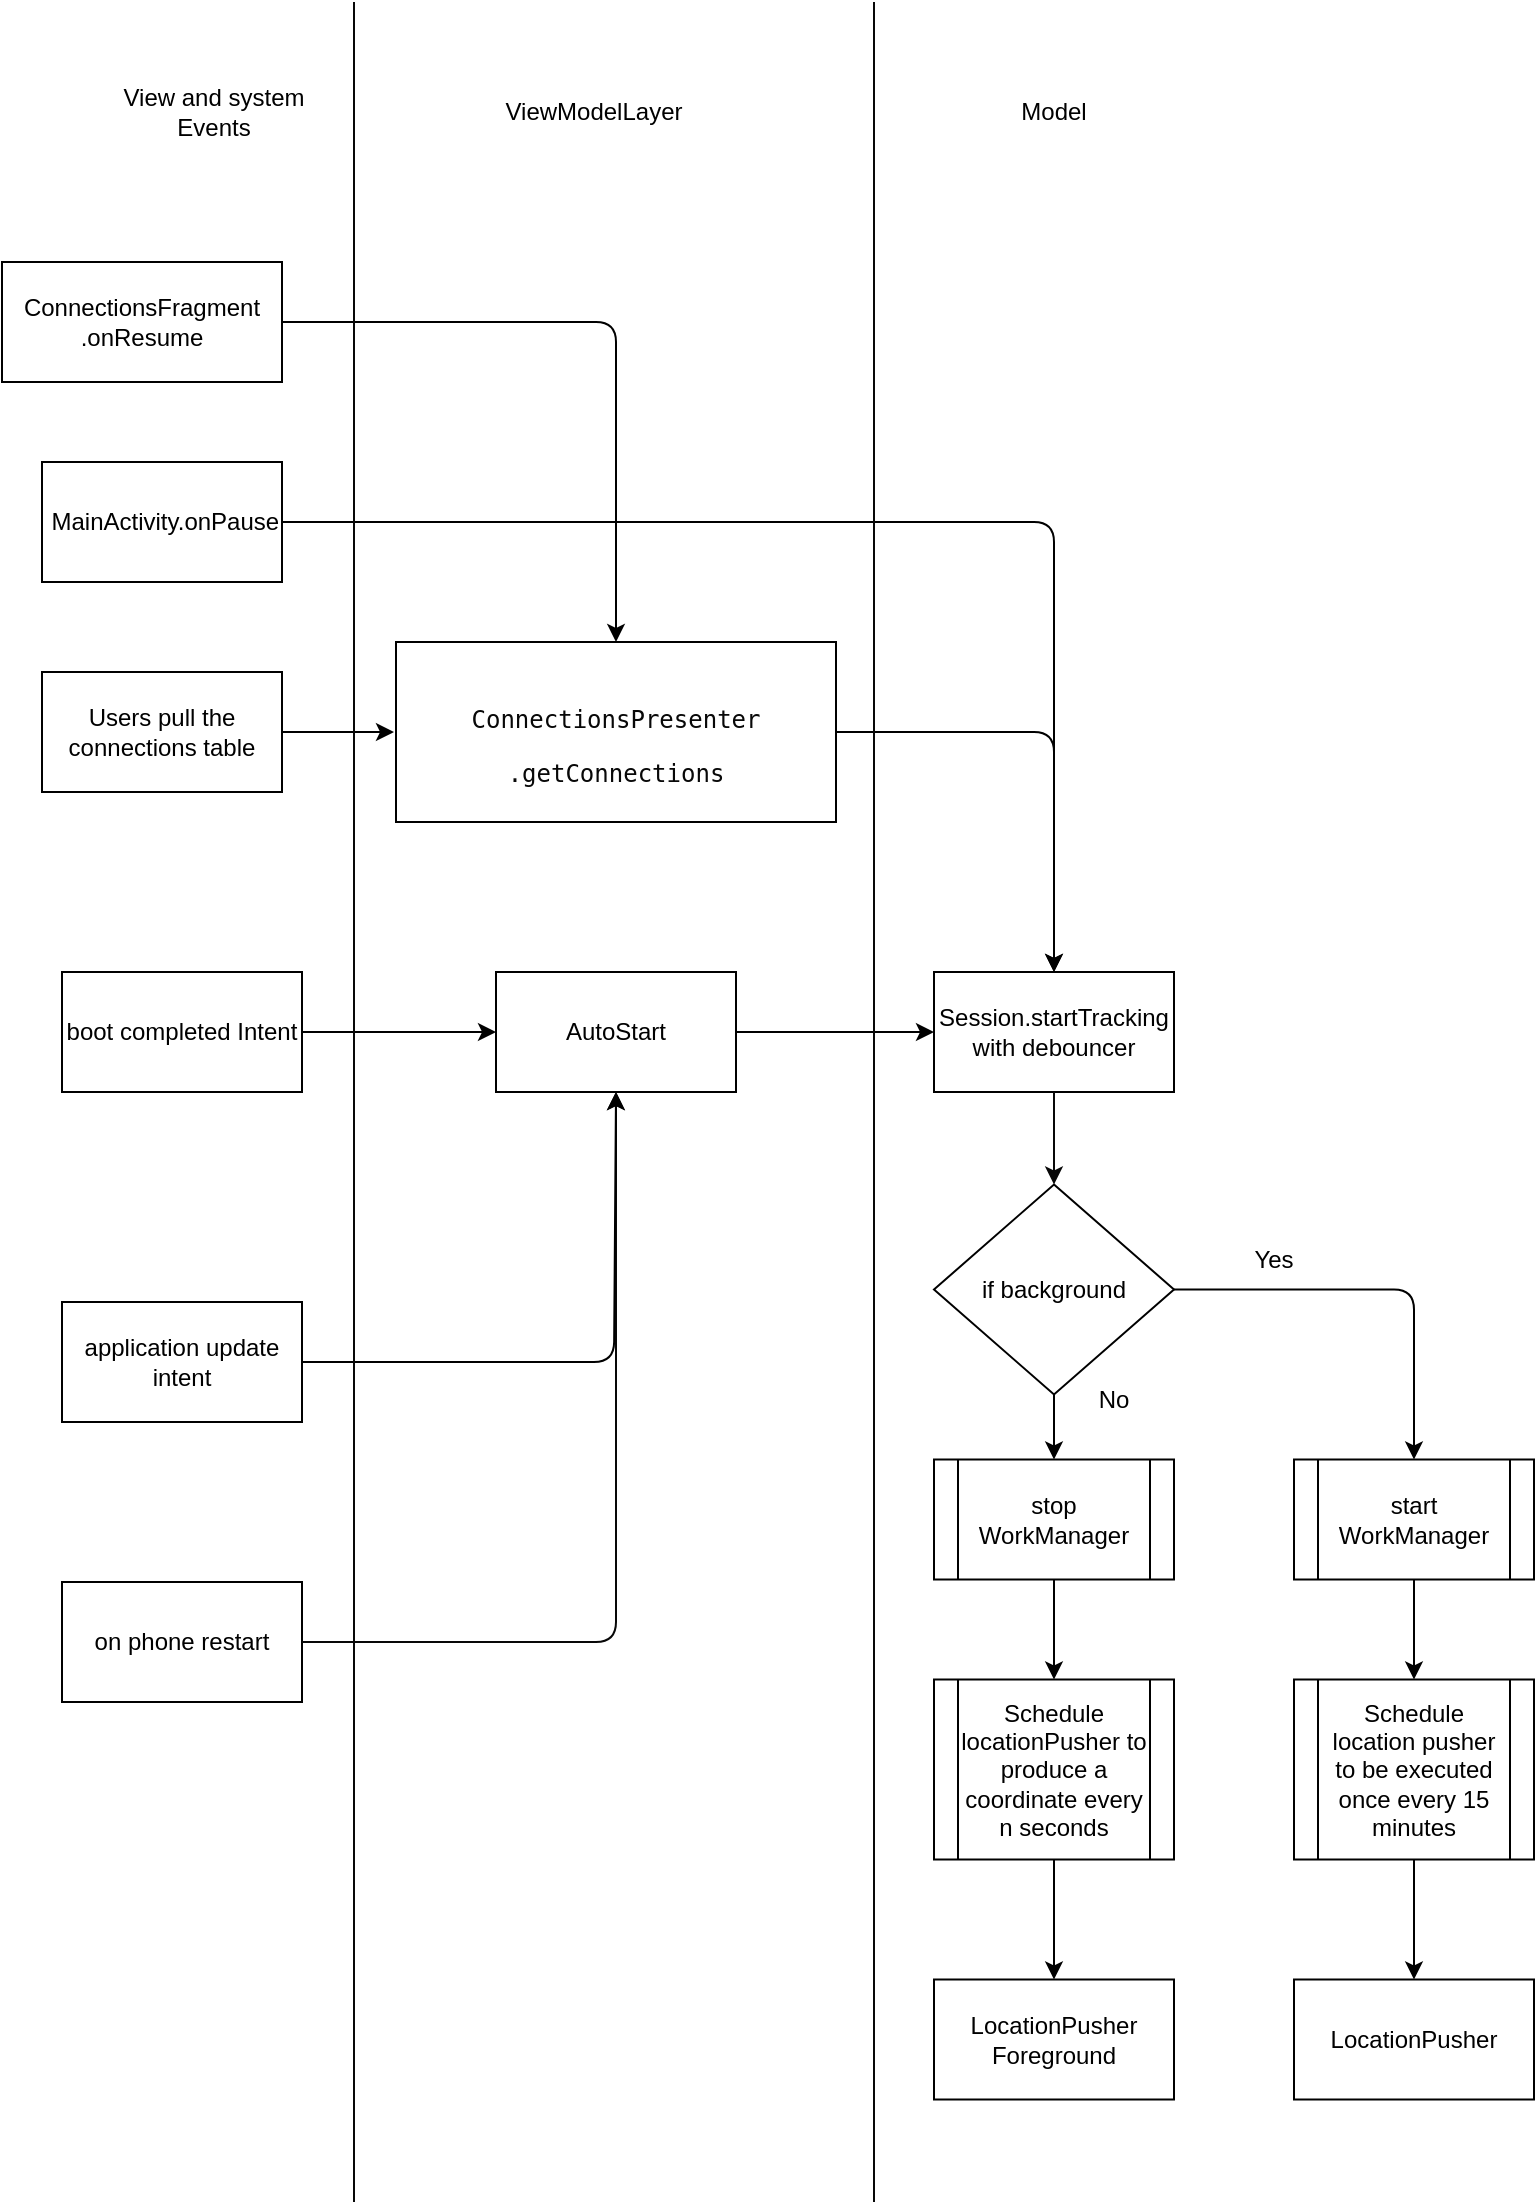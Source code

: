 <mxfile version="12.6.5" type="device"><diagram id="fFtnE6oYuJ2vqbQm9QuF" name="Page-1"><mxGraphModel dx="1422" dy="843" grid="1" gridSize="10" guides="1" tooltips="1" connect="1" arrows="1" fold="1" page="1" pageScale="1" pageWidth="850" pageHeight="1100" math="0" shadow="0"><root><mxCell id="0"/><mxCell id="1" parent="0"/><mxCell id="7luegszvl1cDsNKhFeVg-1" value="Users pull the connections table" style="rounded=0;whiteSpace=wrap;html=1;" parent="1" vertex="1"><mxGeometry x="64" y="335" width="120" height="60" as="geometry"/></mxCell><mxCell id="7luegszvl1cDsNKhFeVg-2" value="View and system Events" style="text;html=1;strokeColor=none;fillColor=none;align=center;verticalAlign=middle;whiteSpace=wrap;rounded=0;" parent="1" vertex="1"><mxGeometry x="90" y="30" width="120" height="50" as="geometry"/></mxCell><mxCell id="7luegszvl1cDsNKhFeVg-3" value="boot completed Intent" style="rounded=0;whiteSpace=wrap;html=1;" parent="1" vertex="1"><mxGeometry x="74" y="485" width="120" height="60" as="geometry"/></mxCell><mxCell id="7luegszvl1cDsNKhFeVg-4" value="application update intent" style="rounded=0;whiteSpace=wrap;html=1;" parent="1" vertex="1"><mxGeometry x="74" y="650" width="120" height="60" as="geometry"/></mxCell><mxCell id="7luegszvl1cDsNKhFeVg-6" value="&lt;span style=&quot;background-color: rgb(255 , 255 , 255)&quot;&gt;&lt;br&gt;&lt;/span&gt;&lt;pre style=&quot;font-family: &amp;#34;dejavu sans mono&amp;#34; ; font-size: 9pt&quot;&gt;&lt;font color=&quot;#080808&quot; style=&quot;background-color: rgb(255 , 255 , 255)&quot;&gt;ConnectionsPresenter&lt;/font&gt;&lt;/pre&gt;&lt;pre style=&quot;font-family: &amp;#34;dejavu sans mono&amp;#34; ; font-size: 9pt&quot;&gt;&lt;font color=&quot;#080808&quot; style=&quot;background-color: rgb(255 , 255 , 255)&quot;&gt;.getConnections&lt;/font&gt;&lt;/pre&gt;" style="rounded=0;whiteSpace=wrap;html=1;" parent="1" vertex="1"><mxGeometry x="241" y="320" width="220" height="90" as="geometry"/></mxCell><mxCell id="7luegszvl1cDsNKhFeVg-11" value="" style="endArrow=classic;html=1;exitX=1;exitY=0.5;exitDx=0;exitDy=0;" parent="1" source="7luegszvl1cDsNKhFeVg-1" edge="1"><mxGeometry width="50" height="50" relative="1" as="geometry"><mxPoint x="74" y="800" as="sourcePoint"/><mxPoint x="240" y="365" as="targetPoint"/></mxGeometry></mxCell><mxCell id="7luegszvl1cDsNKhFeVg-18" value="" style="endArrow=classic;html=1;exitX=1;exitY=0.5;exitDx=0;exitDy=0;entryX=0;entryY=0.5;entryDx=0;entryDy=0;" parent="1" edge="1" target="VsgpNcMfQob4n6z3XUoc-17" source="7luegszvl1cDsNKhFeVg-3"><mxGeometry width="50" height="50" relative="1" as="geometry"><mxPoint x="230" y="515" as="sourcePoint"/><mxPoint x="300" y="515" as="targetPoint"/></mxGeometry></mxCell><mxCell id="7luegszvl1cDsNKhFeVg-19" value="Session.startTracking with debouncer" style="rounded=0;whiteSpace=wrap;html=1;" parent="1" vertex="1"><mxGeometry x="510" y="485" width="120" height="60" as="geometry"/></mxCell><mxCell id="7luegszvl1cDsNKhFeVg-20" value="" style="endArrow=classic;html=1;entryX=0;entryY=0.5;entryDx=0;entryDy=0;exitX=1;exitY=0.5;exitDx=0;exitDy=0;" parent="1" target="7luegszvl1cDsNKhFeVg-19" edge="1" source="VsgpNcMfQob4n6z3XUoc-17"><mxGeometry width="50" height="50" relative="1" as="geometry"><mxPoint x="410" y="514.5" as="sourcePoint"/><mxPoint x="470" y="514.5" as="targetPoint"/></mxGeometry></mxCell><mxCell id="7luegszvl1cDsNKhFeVg-23" value="" style="endArrow=classic;html=1;entryX=0.5;entryY=0;entryDx=0;entryDy=0;exitX=1;exitY=0.5;exitDx=0;exitDy=0;" parent="1" source="7luegszvl1cDsNKhFeVg-6" target="7luegszvl1cDsNKhFeVg-19" edge="1"><mxGeometry width="50" height="50" relative="1" as="geometry"><mxPoint x="609" y="700" as="sourcePoint"/><mxPoint x="610" y="740" as="targetPoint"/><Array as="points"><mxPoint x="570" y="365"/></Array></mxGeometry></mxCell><mxCell id="7luegszvl1cDsNKhFeVg-25" value="on phone restart" style="rounded=0;whiteSpace=wrap;html=1;" parent="1" vertex="1"><mxGeometry x="74" y="790" width="120" height="60" as="geometry"/></mxCell><mxCell id="7luegszvl1cDsNKhFeVg-28" value="" style="endArrow=classic;html=1;entryX=0.5;entryY=1;entryDx=0;entryDy=0;exitX=1;exitY=0.5;exitDx=0;exitDy=0;strokeColor=#080808;" parent="1" source="7luegszvl1cDsNKhFeVg-25" target="VsgpNcMfQob4n6z3XUoc-17" edge="1"><mxGeometry width="50" height="50" relative="1" as="geometry"><mxPoint x="351" y="800" as="sourcePoint"/><mxPoint x="160" y="1000" as="targetPoint"/><Array as="points"><mxPoint x="351" y="820"/></Array></mxGeometry></mxCell><mxCell id="7luegszvl1cDsNKhFeVg-24" value="" style="endArrow=classic;html=1;entryX=0.5;entryY=1;entryDx=0;entryDy=0;exitX=1;exitY=0.5;exitDx=0;exitDy=0;" parent="1" source="7luegszvl1cDsNKhFeVg-4" target="VsgpNcMfQob4n6z3XUoc-17" edge="1"><mxGeometry width="50" height="50" relative="1" as="geometry"><mxPoint x="110" y="890" as="sourcePoint"/><mxPoint x="160" y="840" as="targetPoint"/><Array as="points"><mxPoint x="350" y="680"/></Array></mxGeometry></mxCell><mxCell id="LX84DDToUuUBIJC7d-hF-1" value="if background" style="rhombus;whiteSpace=wrap;html=1;" parent="1" vertex="1"><mxGeometry x="510" y="591.25" width="120" height="105" as="geometry"/></mxCell><mxCell id="LX84DDToUuUBIJC7d-hF-2" value="" style="endArrow=classic;html=1;exitX=1;exitY=0.5;exitDx=0;exitDy=0;" parent="1" source="LX84DDToUuUBIJC7d-hF-1" edge="1"><mxGeometry width="50" height="50" relative="1" as="geometry"><mxPoint x="110" y="1288.75" as="sourcePoint"/><mxPoint x="750" y="728.75" as="targetPoint"/><Array as="points"><mxPoint x="750" y="643.75"/></Array></mxGeometry></mxCell><mxCell id="LX84DDToUuUBIJC7d-hF-3" value="Yes" style="text;html=1;strokeColor=none;fillColor=none;align=center;verticalAlign=middle;whiteSpace=wrap;rounded=0;" parent="1" vertex="1"><mxGeometry x="660" y="618.75" width="40" height="20" as="geometry"/></mxCell><mxCell id="LX84DDToUuUBIJC7d-hF-4" value="start WorkManager" style="shape=process;whiteSpace=wrap;html=1;backgroundOutline=1;" parent="1" vertex="1"><mxGeometry x="690" y="728.75" width="120" height="60" as="geometry"/></mxCell><mxCell id="LX84DDToUuUBIJC7d-hF-5" value="Schedule location pusher&lt;br&gt;to be executed once every 15 minutes" style="shape=process;whiteSpace=wrap;html=1;backgroundOutline=1;" parent="1" vertex="1"><mxGeometry x="690" y="838.75" width="120" height="90" as="geometry"/></mxCell><mxCell id="LX84DDToUuUBIJC7d-hF-7" value="" style="endArrow=classic;html=1;entryX=0.5;entryY=0;entryDx=0;entryDy=0;exitX=0.5;exitY=1;exitDx=0;exitDy=0;" parent="1" source="LX84DDToUuUBIJC7d-hF-4" target="LX84DDToUuUBIJC7d-hF-5" edge="1"><mxGeometry width="50" height="50" relative="1" as="geometry"><mxPoint x="100" y="1368.75" as="sourcePoint"/><mxPoint x="150" y="1318.75" as="targetPoint"/></mxGeometry></mxCell><mxCell id="LX84DDToUuUBIJC7d-hF-8" value="" style="endArrow=classic;html=1;exitX=0.5;exitY=1;exitDx=0;exitDy=0;entryX=0.5;entryY=0;entryDx=0;entryDy=0;" parent="1" source="LX84DDToUuUBIJC7d-hF-14" target="LX84DDToUuUBIJC7d-hF-16" edge="1"><mxGeometry width="50" height="50" relative="1" as="geometry"><mxPoint x="580" y="718.75" as="sourcePoint"/><mxPoint x="710" y="998.75" as="targetPoint"/><Array as="points"><mxPoint x="570" y="968.75"/></Array></mxGeometry></mxCell><mxCell id="LX84DDToUuUBIJC7d-hF-9" value="LocationPusher" style="rounded=0;whiteSpace=wrap;html=1;" parent="1" vertex="1"><mxGeometry x="690" y="988.75" width="120" height="60" as="geometry"/></mxCell><mxCell id="LX84DDToUuUBIJC7d-hF-10" value="" style="endArrow=classic;html=1;entryX=0.5;entryY=0;entryDx=0;entryDy=0;" parent="1" source="LX84DDToUuUBIJC7d-hF-5" target="LX84DDToUuUBIJC7d-hF-9" edge="1"><mxGeometry width="50" height="50" relative="1" as="geometry"><mxPoint x="110" y="1188.75" as="sourcePoint"/><mxPoint x="160" y="1138.75" as="targetPoint"/></mxGeometry></mxCell><mxCell id="LX84DDToUuUBIJC7d-hF-11" value="stop WorkManager" style="shape=process;whiteSpace=wrap;html=1;backgroundOutline=1;" parent="1" vertex="1"><mxGeometry x="510" y="728.75" width="120" height="60" as="geometry"/></mxCell><mxCell id="LX84DDToUuUBIJC7d-hF-12" value="" style="endArrow=classic;html=1;entryX=0.5;entryY=0;entryDx=0;entryDy=0;exitX=0.5;exitY=1;exitDx=0;exitDy=0;" parent="1" source="LX84DDToUuUBIJC7d-hF-1" target="LX84DDToUuUBIJC7d-hF-11" edge="1"><mxGeometry width="50" height="50" relative="1" as="geometry"><mxPoint x="110" y="1188.75" as="sourcePoint"/><mxPoint x="160" y="1138.75" as="targetPoint"/></mxGeometry></mxCell><mxCell id="LX84DDToUuUBIJC7d-hF-13" value="No" style="text;html=1;strokeColor=none;fillColor=none;align=center;verticalAlign=middle;whiteSpace=wrap;rounded=0;" parent="1" vertex="1"><mxGeometry x="580" y="688.75" width="40" height="20" as="geometry"/></mxCell><mxCell id="LX84DDToUuUBIJC7d-hF-14" value="Schedule locationPusher to produce a coordinate every n seconds" style="shape=process;whiteSpace=wrap;html=1;backgroundOutline=1;" parent="1" vertex="1"><mxGeometry x="510" y="838.75" width="120" height="90" as="geometry"/></mxCell><mxCell id="LX84DDToUuUBIJC7d-hF-15" value="" style="endArrow=classic;html=1;exitX=0.5;exitY=1;exitDx=0;exitDy=0;" parent="1" source="LX84DDToUuUBIJC7d-hF-11" target="LX84DDToUuUBIJC7d-hF-14" edge="1"><mxGeometry width="50" height="50" relative="1" as="geometry"><mxPoint x="570" y="788.75" as="sourcePoint"/><mxPoint x="690" y="1017.75" as="targetPoint"/><Array as="points"/></mxGeometry></mxCell><mxCell id="LX84DDToUuUBIJC7d-hF-16" value="LocationPusher&lt;br&gt;Foreground" style="rounded=0;whiteSpace=wrap;html=1;" parent="1" vertex="1"><mxGeometry x="510" y="988.75" width="120" height="60" as="geometry"/></mxCell><mxCell id="VsgpNcMfQob4n6z3XUoc-4" value="ConnectionsFragment&lt;br&gt;.onResume" style="rounded=0;whiteSpace=wrap;html=1;" vertex="1" parent="1"><mxGeometry x="44" y="130" width="140" height="60" as="geometry"/></mxCell><mxCell id="VsgpNcMfQob4n6z3XUoc-6" value="" style="endArrow=classic;html=1;entryX=0.5;entryY=0;entryDx=0;entryDy=0;exitX=1;exitY=0.5;exitDx=0;exitDy=0;" edge="1" parent="1" source="VsgpNcMfQob4n6z3XUoc-4" target="7luegszvl1cDsNKhFeVg-6"><mxGeometry width="50" height="50" relative="1" as="geometry"><mxPoint x="60" y="1060" as="sourcePoint"/><mxPoint x="251" y="222.5" as="targetPoint"/><Array as="points"><mxPoint x="351" y="160"/></Array></mxGeometry></mxCell><mxCell id="VsgpNcMfQob4n6z3XUoc-11" value="&amp;nbsp;MainActivity.onPause" style="rounded=0;whiteSpace=wrap;html=1;" vertex="1" parent="1"><mxGeometry x="64" y="230" width="120" height="60" as="geometry"/></mxCell><mxCell id="VsgpNcMfQob4n6z3XUoc-12" value="" style="endArrow=classic;html=1;entryX=0.5;entryY=0;entryDx=0;entryDy=0;exitX=1;exitY=0.5;exitDx=0;exitDy=0;" edge="1" parent="1" source="VsgpNcMfQob4n6z3XUoc-11" target="7luegszvl1cDsNKhFeVg-19"><mxGeometry width="50" height="50" relative="1" as="geometry"><mxPoint x="60" y="1060" as="sourcePoint"/><mxPoint x="110" y="1010" as="targetPoint"/><Array as="points"><mxPoint x="570" y="260"/></Array></mxGeometry></mxCell><mxCell id="VsgpNcMfQob4n6z3XUoc-13" value="ViewModelLayer" style="text;html=1;strokeColor=none;fillColor=none;align=center;verticalAlign=middle;whiteSpace=wrap;rounded=0;" vertex="1" parent="1"><mxGeometry x="280" y="30" width="120" height="50" as="geometry"/></mxCell><mxCell id="VsgpNcMfQob4n6z3XUoc-14" value="Model" style="text;html=1;strokeColor=none;fillColor=none;align=center;verticalAlign=middle;whiteSpace=wrap;rounded=0;" vertex="1" parent="1"><mxGeometry x="510" y="30" width="120" height="50" as="geometry"/></mxCell><mxCell id="VsgpNcMfQob4n6z3XUoc-15" value="" style="endArrow=none;html=1;strokeColor=#080808;" edge="1" parent="1"><mxGeometry width="50" height="50" relative="1" as="geometry"><mxPoint x="220" y="1100" as="sourcePoint"/><mxPoint x="220" as="targetPoint"/></mxGeometry></mxCell><mxCell id="VsgpNcMfQob4n6z3XUoc-16" value="" style="endArrow=none;html=1;strokeColor=#080808;" edge="1" parent="1"><mxGeometry width="50" height="50" relative="1" as="geometry"><mxPoint x="480" y="1100" as="sourcePoint"/><mxPoint x="480" as="targetPoint"/></mxGeometry></mxCell><mxCell id="VsgpNcMfQob4n6z3XUoc-17" value="AutoStart" style="rounded=0;whiteSpace=wrap;html=1;" vertex="1" parent="1"><mxGeometry x="291" y="485" width="120" height="60" as="geometry"/></mxCell><mxCell id="VsgpNcMfQob4n6z3XUoc-18" value="" style="endArrow=classic;html=1;strokeColor=#080808;entryX=0.5;entryY=0;entryDx=0;entryDy=0;exitX=0.5;exitY=1;exitDx=0;exitDy=0;" edge="1" parent="1" source="7luegszvl1cDsNKhFeVg-19" target="LX84DDToUuUBIJC7d-hF-1"><mxGeometry width="50" height="50" relative="1" as="geometry"><mxPoint x="40" y="1120" as="sourcePoint"/><mxPoint x="90" y="1070" as="targetPoint"/></mxGeometry></mxCell></root></mxGraphModel></diagram></mxfile>